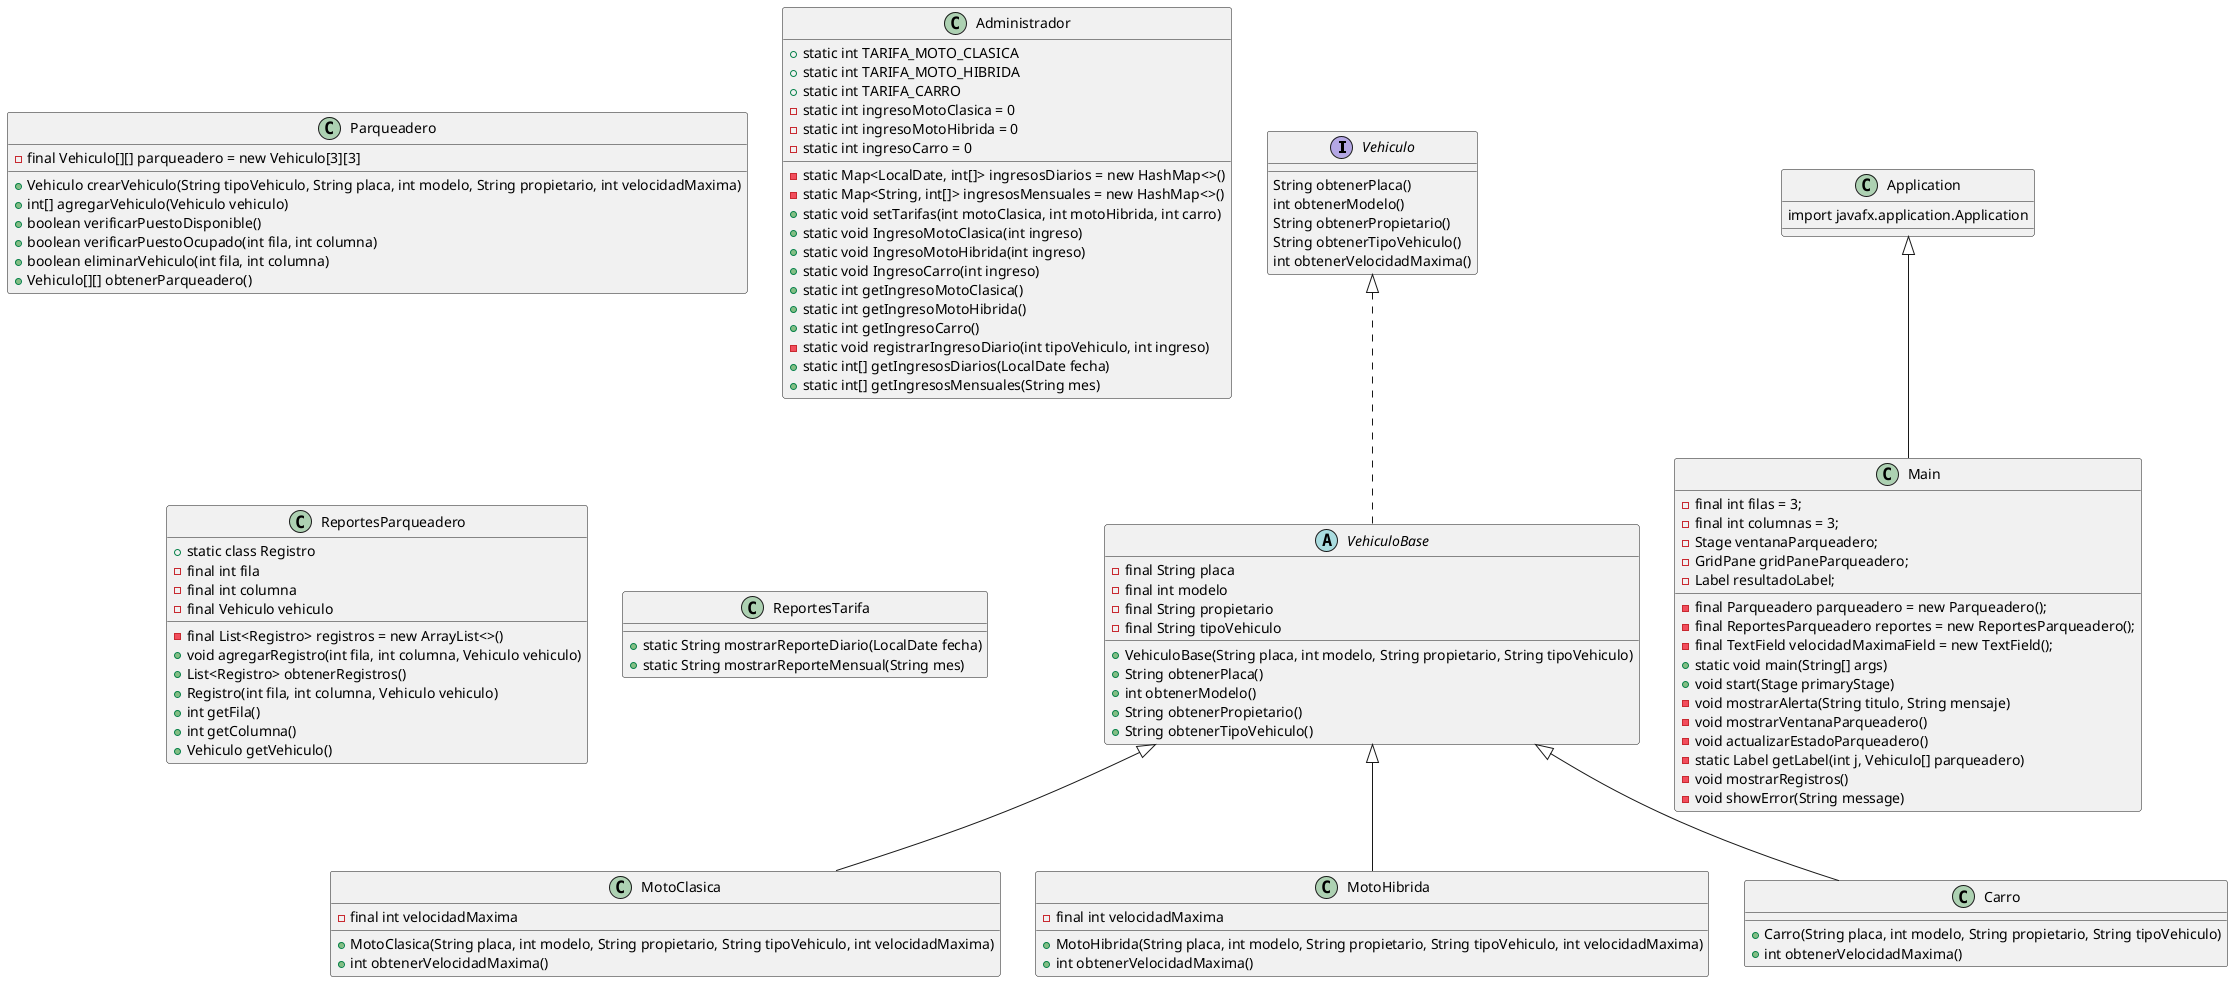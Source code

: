 @startuml

interface Vehiculo {
String obtenerPlaca()
int obtenerModelo()
String obtenerPropietario()
String obtenerTipoVehiculo()
int obtenerVelocidadMaxima()
}


abstract class VehiculoBase implements Vehiculo {
- final String placa
- final int modelo
- final String propietario
- final String tipoVehiculo
+ VehiculoBase(String placa, int modelo, String propietario, String tipoVehiculo)
+ String obtenerPlaca()
+ int obtenerModelo()
+ String obtenerPropietario()
+ String obtenerTipoVehiculo()
}


class MotoClasica extends VehiculoBase {
- final int velocidadMaxima
+ MotoClasica(String placa, int modelo, String propietario, String tipoVehiculo, int velocidadMaxima)
+ int obtenerVelocidadMaxima()
}


class MotoHibrida extends VehiculoBase {
- final int velocidadMaxima
+ MotoHibrida(String placa, int modelo, String propietario, String tipoVehiculo, int velocidadMaxima)
+ int obtenerVelocidadMaxima()
}


class Carro extends VehiculoBase {
+ Carro(String placa, int modelo, String propietario, String tipoVehiculo)
+ int obtenerVelocidadMaxima()
}


class Parqueadero {
- final Vehiculo[][] parqueadero = new Vehiculo[3][3]
+ Vehiculo crearVehiculo(String tipoVehiculo, String placa, int modelo, String propietario, int velocidadMaxima)
+ int[] agregarVehiculo(Vehiculo vehiculo)
+ boolean verificarPuestoDisponible()
+ boolean verificarPuestoOcupado(int fila, int columna)
+ boolean eliminarVehiculo(int fila, int columna)
+ Vehiculo[][] obtenerParqueadero()
}


class Administrador {
+ static int TARIFA_MOTO_CLASICA
+ static int TARIFA_MOTO_HIBRIDA
+ static int TARIFA_CARRO
- static int ingresoMotoClasica = 0
- static int ingresoMotoHibrida = 0
- static int ingresoCarro = 0
- static Map<LocalDate, int[]> ingresosDiarios = new HashMap<>()
- static Map<String, int[]> ingresosMensuales = new HashMap<>()
+ static void setTarifas(int motoClasica, int motoHibrida, int carro)
+ static void IngresoMotoClasica(int ingreso)
+ static void IngresoMotoHibrida(int ingreso)
+ static void IngresoCarro(int ingreso)
+ static int getIngresoMotoClasica()
+ static int getIngresoMotoHibrida()
+ static int getIngresoCarro()
- static void registrarIngresoDiario(int tipoVehiculo, int ingreso)
+ static int[] getIngresosDiarios(LocalDate fecha)
+ static int[] getIngresosMensuales(String mes)
}


class ReportesParqueadero {
- final List<Registro> registros = new ArrayList<>()
+ void agregarRegistro(int fila, int columna, Vehiculo vehiculo)
+ List<Registro> obtenerRegistros()
+ static class Registro
- final int fila
- final int columna
- final Vehiculo vehiculo
+ Registro(int fila, int columna, Vehiculo vehiculo)
+ int getFila()
+ int getColumna()
+ Vehiculo getVehiculo()
}


class ReportesTarifa {
+ static String mostrarReporteDiario(LocalDate fecha)
+ static String mostrarReporteMensual(String mes)
}


class Application {
import javafx.application.Application
}


class Main extends Application {
- final Parqueadero parqueadero = new Parqueadero();
- final ReportesParqueadero reportes = new ReportesParqueadero();
- final int filas = 3;
- final int columnas = 3;
- final TextField velocidadMaximaField = new TextField();
- Stage ventanaParqueadero;
- GridPane gridPaneParqueadero;
- Label resultadoLabel;
+ static void main(String[] args)
+ void start(Stage primaryStage)
- void mostrarAlerta(String titulo, String mensaje)
- void mostrarVentanaParqueadero()
- void actualizarEstadoParqueadero()
- static Label getLabel(int j, Vehiculo[] parqueadero)
- void mostrarRegistros()
- void showError(String message)
}

@enduml